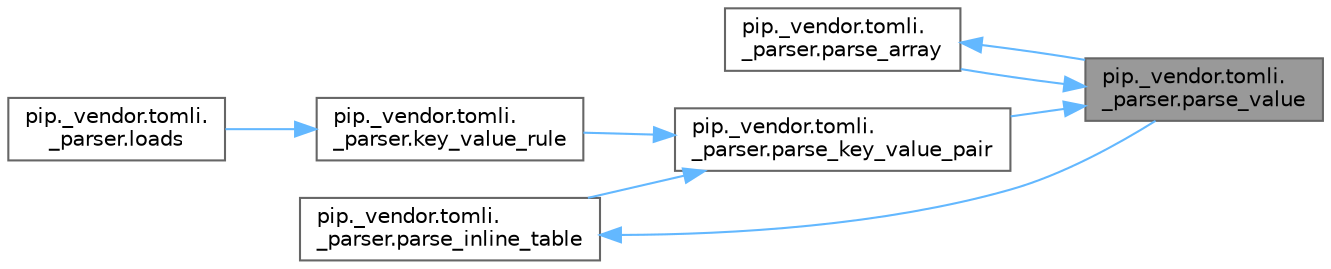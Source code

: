digraph "pip._vendor.tomli._parser.parse_value"
{
 // LATEX_PDF_SIZE
  bgcolor="transparent";
  edge [fontname=Helvetica,fontsize=10,labelfontname=Helvetica,labelfontsize=10];
  node [fontname=Helvetica,fontsize=10,shape=box,height=0.2,width=0.4];
  rankdir="RL";
  Node1 [id="Node000001",label="pip._vendor.tomli.\l_parser.parse_value",height=0.2,width=0.4,color="gray40", fillcolor="grey60", style="filled", fontcolor="black",tooltip=" "];
  Node1 -> Node2 [id="edge1_Node000001_Node000002",dir="back",color="steelblue1",style="solid",tooltip=" "];
  Node2 [id="Node000002",label="pip._vendor.tomli.\l_parser.parse_array",height=0.2,width=0.4,color="grey40", fillcolor="white", style="filled",URL="$namespacepip_1_1__vendor_1_1tomli_1_1__parser.html#adfb47d9db8cdb618d15a13628eda1656",tooltip=" "];
  Node2 -> Node1 [id="edge2_Node000002_Node000001",dir="back",color="steelblue1",style="solid",tooltip=" "];
  Node1 -> Node3 [id="edge3_Node000001_Node000003",dir="back",color="steelblue1",style="solid",tooltip=" "];
  Node3 [id="Node000003",label="pip._vendor.tomli.\l_parser.parse_key_value_pair",height=0.2,width=0.4,color="grey40", fillcolor="white", style="filled",URL="$namespacepip_1_1__vendor_1_1tomli_1_1__parser.html#a0622daac11168a4edef39e002d6b642a",tooltip=" "];
  Node3 -> Node4 [id="edge4_Node000003_Node000004",dir="back",color="steelblue1",style="solid",tooltip=" "];
  Node4 [id="Node000004",label="pip._vendor.tomli.\l_parser.key_value_rule",height=0.2,width=0.4,color="grey40", fillcolor="white", style="filled",URL="$namespacepip_1_1__vendor_1_1tomli_1_1__parser.html#a40fe76c7db8ecd153fcc483c3056fa8d",tooltip=" "];
  Node4 -> Node5 [id="edge5_Node000004_Node000005",dir="back",color="steelblue1",style="solid",tooltip=" "];
  Node5 [id="Node000005",label="pip._vendor.tomli.\l_parser.loads",height=0.2,width=0.4,color="grey40", fillcolor="white", style="filled",URL="$namespacepip_1_1__vendor_1_1tomli_1_1__parser.html#a98782b95b67f1f368de06e219a037895",tooltip=" "];
  Node3 -> Node6 [id="edge6_Node000003_Node000006",dir="back",color="steelblue1",style="solid",tooltip=" "];
  Node6 [id="Node000006",label="pip._vendor.tomli.\l_parser.parse_inline_table",height=0.2,width=0.4,color="grey40", fillcolor="white", style="filled",URL="$namespacepip_1_1__vendor_1_1tomli_1_1__parser.html#a96fc50eb94ee07ebfae75fdb65ac71e2",tooltip=" "];
  Node6 -> Node1 [id="edge7_Node000006_Node000001",dir="back",color="steelblue1",style="solid",tooltip=" "];
}
